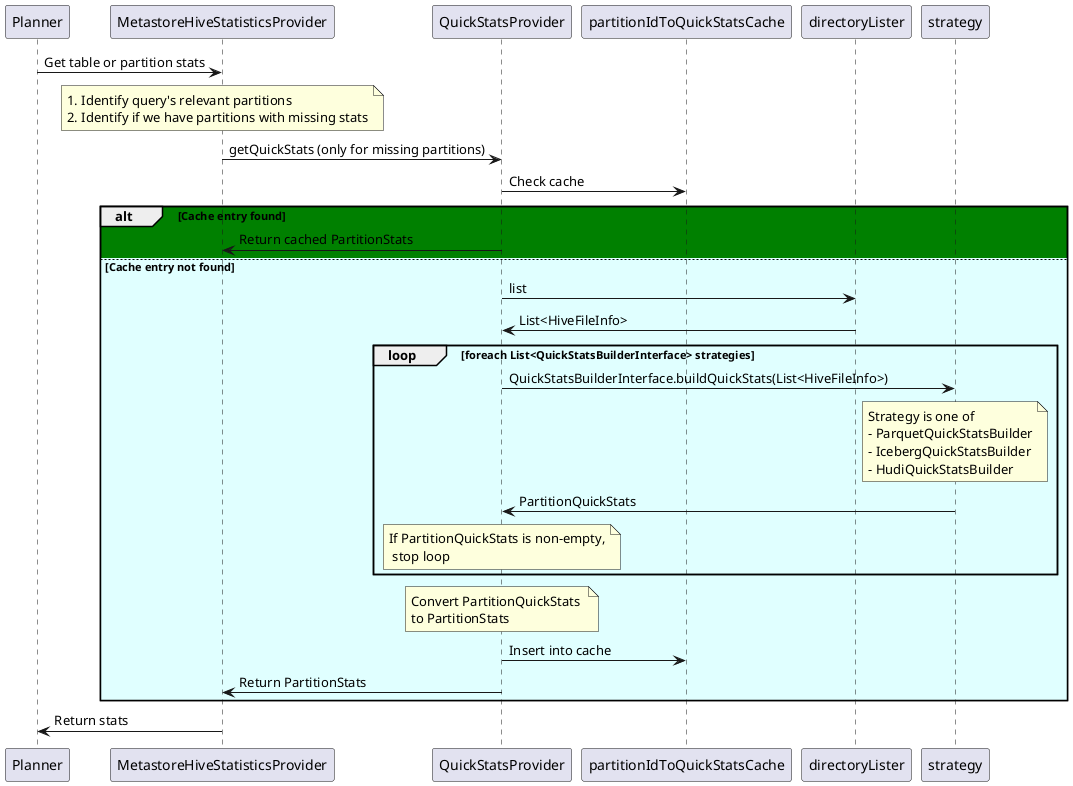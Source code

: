 @startuml
Planner -> MetastoreHiveStatisticsProvider: Get table or partition stats
note over MetastoreHiveStatisticsProvider
 1. Identify query's relevant partitions
 2. Identify if we have partitions with missing stats
end note


MetastoreHiveStatisticsProvider -> QuickStatsProvider: getQuickStats (only for missing partitions)
QuickStatsProvider -> partitionIdToQuickStatsCache: Check cache

alt #green Cache entry found
    QuickStatsProvider -> MetastoreHiveStatisticsProvider: Return cached PartitionStats
else #lightcyan Cache entry not found
    QuickStatsProvider -> directoryLister: list
    directoryLister ->  QuickStatsProvider: List<HiveFileInfo>
    loop foreach List<QuickStatsBuilderInterface> strategies
                QuickStatsProvider -> strategy: QuickStatsBuilderInterface.buildQuickStats(List<HiveFileInfo>)
                note over strategy
                Strategy is one of
                - ParquetQuickStatsBuilder
                - IcebergQuickStatsBuilder
                - HudiQuickStatsBuilder
                end note
                strategy -> QuickStatsProvider: PartitionQuickStats
                note over QuickStatsProvider: If PartitionQuickStats is non-empty,\n stop loop
    end
    note over QuickStatsProvider : Convert PartitionQuickStats \nto PartitionStats
    QuickStatsProvider -> partitionIdToQuickStatsCache: Insert into cache
    QuickStatsProvider -> MetastoreHiveStatisticsProvider : Return PartitionStats
end
MetastoreHiveStatisticsProvider -> Planner: Return stats
@enduml